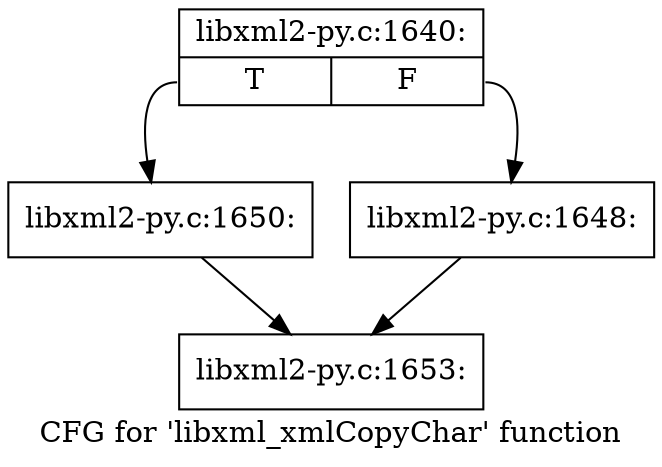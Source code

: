 digraph "CFG for 'libxml_xmlCopyChar' function" {
	label="CFG for 'libxml_xmlCopyChar' function";

	Node0x3d444d0 [shape=record,label="{libxml2-py.c:1640:|{<s0>T|<s1>F}}"];
	Node0x3d444d0:s0 -> Node0x3c92030;
	Node0x3d444d0:s1 -> Node0x3c91fe0;
	Node0x3c91fe0 [shape=record,label="{libxml2-py.c:1648:}"];
	Node0x3c91fe0 -> Node0x3d464c0;
	Node0x3c92030 [shape=record,label="{libxml2-py.c:1650:}"];
	Node0x3c92030 -> Node0x3d464c0;
	Node0x3d464c0 [shape=record,label="{libxml2-py.c:1653:}"];
}
